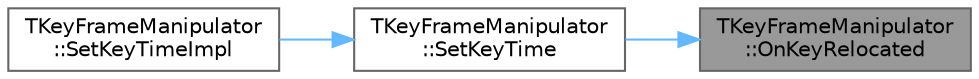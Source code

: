 digraph "TKeyFrameManipulator::OnKeyRelocated"
{
 // INTERACTIVE_SVG=YES
 // LATEX_PDF_SIZE
  bgcolor="transparent";
  edge [fontname=Helvetica,fontsize=10,labelfontname=Helvetica,labelfontsize=10];
  node [fontname=Helvetica,fontsize=10,shape=box,height=0.2,width=0.4];
  rankdir="RL";
  Node1 [id="Node000001",label="TKeyFrameManipulator\l::OnKeyRelocated",height=0.2,width=0.4,color="gray40", fillcolor="grey60", style="filled", fontcolor="black",tooltip="Called when a key time has been moved in the array."];
  Node1 -> Node2 [id="edge1_Node000001_Node000002",dir="back",color="steelblue1",style="solid",tooltip=" "];
  Node2 [id="Node000002",label="TKeyFrameManipulator\l::SetKeyTime",height=0.2,width=0.4,color="grey40", fillcolor="white", style="filled",URL="$de/d3a/classTKeyFrameManipulator.html#af9c97d827a2d78e8ef9bef56cebe4788",tooltip="Set the time for a key that corresponds to the specified key handle."];
  Node2 -> Node3 [id="edge2_Node000002_Node000003",dir="back",color="steelblue1",style="solid",tooltip=" "];
  Node3 [id="Node000003",label="TKeyFrameManipulator\l::SetKeyTimeImpl",height=0.2,width=0.4,color="grey40", fillcolor="white", style="filled",URL="$de/d3a/classTKeyFrameManipulator.html#a7836df16d991593cb2590a2458921bf2",tooltip="Set the time for a key that corresponds to the specified key handle."];
}
